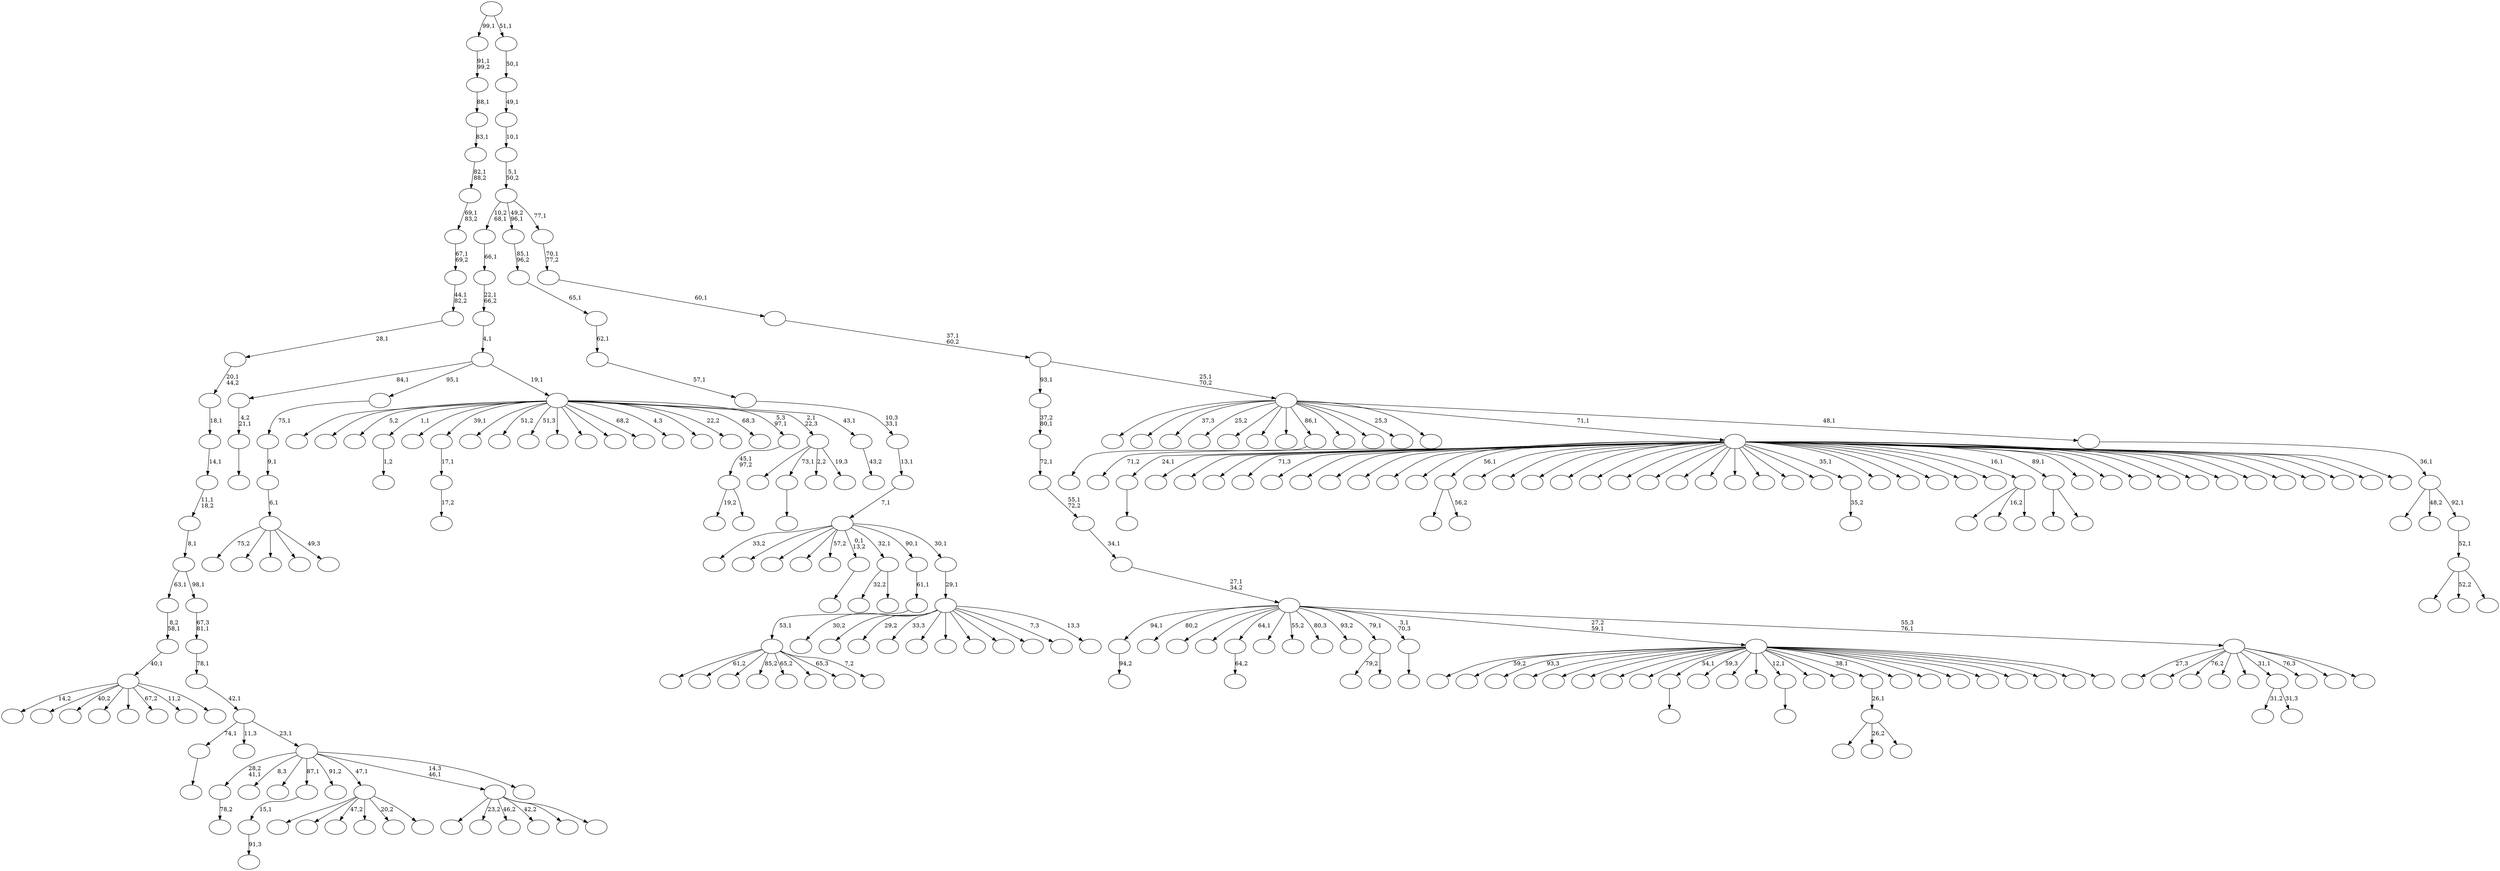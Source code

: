 digraph T {
	300 [label=""]
	299 [label=""]
	298 [label=""]
	297 [label=""]
	296 [label=""]
	295 [label=""]
	294 [label=""]
	293 [label=""]
	292 [label=""]
	291 [label=""]
	290 [label=""]
	289 [label=""]
	288 [label=""]
	287 [label=""]
	286 [label=""]
	285 [label=""]
	284 [label=""]
	283 [label=""]
	282 [label=""]
	281 [label=""]
	280 [label=""]
	279 [label=""]
	278 [label=""]
	277 [label=""]
	276 [label=""]
	275 [label=""]
	274 [label=""]
	273 [label=""]
	272 [label=""]
	271 [label=""]
	270 [label=""]
	269 [label=""]
	268 [label=""]
	267 [label=""]
	266 [label=""]
	265 [label=""]
	264 [label=""]
	263 [label=""]
	262 [label=""]
	261 [label=""]
	260 [label=""]
	259 [label=""]
	258 [label=""]
	257 [label=""]
	256 [label=""]
	255 [label=""]
	254 [label=""]
	253 [label=""]
	252 [label=""]
	251 [label=""]
	250 [label=""]
	249 [label=""]
	248 [label=""]
	247 [label=""]
	246 [label=""]
	245 [label=""]
	244 [label=""]
	243 [label=""]
	242 [label=""]
	241 [label=""]
	240 [label=""]
	239 [label=""]
	238 [label=""]
	237 [label=""]
	236 [label=""]
	235 [label=""]
	234 [label=""]
	233 [label=""]
	232 [label=""]
	231 [label=""]
	230 [label=""]
	229 [label=""]
	228 [label=""]
	227 [label=""]
	226 [label=""]
	225 [label=""]
	224 [label=""]
	223 [label=""]
	222 [label=""]
	221 [label=""]
	220 [label=""]
	219 [label=""]
	218 [label=""]
	217 [label=""]
	216 [label=""]
	215 [label=""]
	214 [label=""]
	213 [label=""]
	212 [label=""]
	211 [label=""]
	210 [label=""]
	209 [label=""]
	208 [label=""]
	207 [label=""]
	206 [label=""]
	205 [label=""]
	204 [label=""]
	203 [label=""]
	202 [label=""]
	201 [label=""]
	200 [label=""]
	199 [label=""]
	198 [label=""]
	197 [label=""]
	196 [label=""]
	195 [label=""]
	194 [label=""]
	193 [label=""]
	192 [label=""]
	191 [label=""]
	190 [label=""]
	189 [label=""]
	188 [label=""]
	187 [label=""]
	186 [label=""]
	185 [label=""]
	184 [label=""]
	183 [label=""]
	182 [label=""]
	181 [label=""]
	180 [label=""]
	179 [label=""]
	178 [label=""]
	177 [label=""]
	176 [label=""]
	175 [label=""]
	174 [label=""]
	173 [label=""]
	172 [label=""]
	171 [label=""]
	170 [label=""]
	169 [label=""]
	168 [label=""]
	167 [label=""]
	166 [label=""]
	165 [label=""]
	164 [label=""]
	163 [label=""]
	162 [label=""]
	161 [label=""]
	160 [label=""]
	159 [label=""]
	158 [label=""]
	157 [label=""]
	156 [label=""]
	155 [label=""]
	154 [label=""]
	153 [label=""]
	152 [label=""]
	151 [label=""]
	150 [label=""]
	149 [label=""]
	148 [label=""]
	147 [label=""]
	146 [label=""]
	145 [label=""]
	144 [label=""]
	143 [label=""]
	142 [label=""]
	141 [label=""]
	140 [label=""]
	139 [label=""]
	138 [label=""]
	137 [label=""]
	136 [label=""]
	135 [label=""]
	134 [label=""]
	133 [label=""]
	132 [label=""]
	131 [label=""]
	130 [label=""]
	129 [label=""]
	128 [label=""]
	127 [label=""]
	126 [label=""]
	125 [label=""]
	124 [label=""]
	123 [label=""]
	122 [label=""]
	121 [label=""]
	120 [label=""]
	119 [label=""]
	118 [label=""]
	117 [label=""]
	116 [label=""]
	115 [label=""]
	114 [label=""]
	113 [label=""]
	112 [label=""]
	111 [label=""]
	110 [label=""]
	109 [label=""]
	108 [label=""]
	107 [label=""]
	106 [label=""]
	105 [label=""]
	104 [label=""]
	103 [label=""]
	102 [label=""]
	101 [label=""]
	100 [label=""]
	99 [label=""]
	98 [label=""]
	97 [label=""]
	96 [label=""]
	95 [label=""]
	94 [label=""]
	93 [label=""]
	92 [label=""]
	91 [label=""]
	90 [label=""]
	89 [label=""]
	88 [label=""]
	87 [label=""]
	86 [label=""]
	85 [label=""]
	84 [label=""]
	83 [label=""]
	82 [label=""]
	81 [label=""]
	80 [label=""]
	79 [label=""]
	78 [label=""]
	77 [label=""]
	76 [label=""]
	75 [label=""]
	74 [label=""]
	73 [label=""]
	72 [label=""]
	71 [label=""]
	70 [label=""]
	69 [label=""]
	68 [label=""]
	67 [label=""]
	66 [label=""]
	65 [label=""]
	64 [label=""]
	63 [label=""]
	62 [label=""]
	61 [label=""]
	60 [label=""]
	59 [label=""]
	58 [label=""]
	57 [label=""]
	56 [label=""]
	55 [label=""]
	54 [label=""]
	53 [label=""]
	52 [label=""]
	51 [label=""]
	50 [label=""]
	49 [label=""]
	48 [label=""]
	47 [label=""]
	46 [label=""]
	45 [label=""]
	44 [label=""]
	43 [label=""]
	42 [label=""]
	41 [label=""]
	40 [label=""]
	39 [label=""]
	38 [label=""]
	37 [label=""]
	36 [label=""]
	35 [label=""]
	34 [label=""]
	33 [label=""]
	32 [label=""]
	31 [label=""]
	30 [label=""]
	29 [label=""]
	28 [label=""]
	27 [label=""]
	26 [label=""]
	25 [label=""]
	24 [label=""]
	23 [label=""]
	22 [label=""]
	21 [label=""]
	20 [label=""]
	19 [label=""]
	18 [label=""]
	17 [label=""]
	16 [label=""]
	15 [label=""]
	14 [label=""]
	13 [label=""]
	12 [label=""]
	11 [label=""]
	10 [label=""]
	9 [label=""]
	8 [label=""]
	7 [label=""]
	6 [label=""]
	5 [label=""]
	4 [label=""]
	3 [label=""]
	2 [label=""]
	1 [label=""]
	0 [label=""]
	293 -> 294 [label=""]
	287 -> 288 [label="94,2"]
	261 -> 262 [label=""]
	260 -> 261 [label="4,2\n21,1"]
	257 -> 258 [label="78,2"]
	247 -> 248 [label="1,2"]
	245 -> 246 [label="64,2"]
	238 -> 239 [label="17,2"]
	237 -> 238 [label="17,1"]
	224 -> 292 [label=""]
	224 -> 225 [label="56,2"]
	218 -> 219 [label=""]
	197 -> 198 [label=""]
	187 -> 188 [label="91,3"]
	186 -> 187 [label="15,1"]
	181 -> 182 [label=""]
	169 -> 170 [label=""]
	163 -> 164 [label="35,2"]
	154 -> 155 [label=""]
	149 -> 250 [label=""]
	149 -> 152 [label="26,2"]
	149 -> 150 [label=""]
	148 -> 149 [label="26,1"]
	141 -> 142 [label=""]
	124 -> 159 [label=""]
	124 -> 138 [label="16,2"]
	124 -> 125 [label=""]
	122 -> 203 [label=""]
	122 -> 123 [label=""]
	116 -> 241 [label="79,2"]
	116 -> 117 [label=""]
	110 -> 259 [label=""]
	110 -> 209 [label=""]
	110 -> 178 [label="47,2"]
	110 -> 145 [label=""]
	110 -> 140 [label="20,2"]
	110 -> 111 [label=""]
	105 -> 266 [label="75,2"]
	105 -> 242 [label=""]
	105 -> 189 [label=""]
	105 -> 132 [label=""]
	105 -> 106 [label="49,3"]
	104 -> 105 [label="6,1"]
	103 -> 104 [label="9,1"]
	102 -> 103 [label="75,1"]
	99 -> 256 [label="32,2"]
	99 -> 100 [label=""]
	95 -> 296 [label=""]
	95 -> 254 [label="61,2"]
	95 -> 252 [label=""]
	95 -> 222 [label="85,2"]
	95 -> 192 [label="65,2"]
	95 -> 168 [label=""]
	95 -> 165 [label="65,3"]
	95 -> 96 [label="7,2"]
	94 -> 95 [label="53,1"]
	93 -> 94 [label="61,1"]
	91 -> 160 [label="31,2"]
	91 -> 92 [label="31,3"]
	89 -> 291 [label=""]
	89 -> 271 [label="23,2"]
	89 -> 194 [label="46,2"]
	89 -> 139 [label="42,2"]
	89 -> 136 [label=""]
	89 -> 90 [label=""]
	81 -> 283 [label="14,2"]
	81 -> 263 [label=""]
	81 -> 223 [label="40,2"]
	81 -> 208 [label=""]
	81 -> 171 [label=""]
	81 -> 147 [label="67,2"]
	81 -> 128 [label="11,2"]
	81 -> 82 [label=""]
	80 -> 81 [label="40,1"]
	79 -> 80 [label="8,2\n58,1"]
	77 -> 78 [label=""]
	75 -> 253 [label="19,2"]
	75 -> 76 [label=""]
	74 -> 75 [label="45,1\n97,2"]
	71 -> 299 [label=""]
	71 -> 218 [label="73,1"]
	71 -> 84 [label="2,2"]
	71 -> 72 [label="19,3"]
	67 -> 300 [label=""]
	67 -> 297 [label="59,2"]
	67 -> 284 [label="93,3"]
	67 -> 281 [label=""]
	67 -> 279 [label=""]
	67 -> 276 [label=""]
	67 -> 229 [label=""]
	67 -> 212 [label=""]
	67 -> 197 [label="54,1"]
	67 -> 185 [label="59,3"]
	67 -> 173 [label=""]
	67 -> 172 [label=""]
	67 -> 169 [label="12,1"]
	67 -> 158 [label=""]
	67 -> 156 [label=""]
	67 -> 148 [label="38,1"]
	67 -> 146 [label=""]
	67 -> 126 [label=""]
	67 -> 120 [label=""]
	67 -> 115 [label=""]
	67 -> 114 [label=""]
	67 -> 101 [label=""]
	67 -> 86 [label=""]
	67 -> 68 [label=""]
	64 -> 226 [label="27,3"]
	64 -> 200 [label=""]
	64 -> 199 [label="76,2"]
	64 -> 137 [label=""]
	64 -> 134 [label=""]
	64 -> 91 [label="31,1"]
	64 -> 83 [label="76,3"]
	64 -> 73 [label=""]
	64 -> 65 [label=""]
	63 -> 287 [label="94,1"]
	63 -> 286 [label="80,2"]
	63 -> 280 [label=""]
	63 -> 277 [label=""]
	63 -> 245 [label="64,1"]
	63 -> 220 [label=""]
	63 -> 193 [label="55,2"]
	63 -> 162 [label="80,3"]
	63 -> 121 [label="93,2"]
	63 -> 116 [label="79,1"]
	63 -> 77 [label="3,1\n70,3"]
	63 -> 67 [label="27,2\n59,1"]
	63 -> 64 [label="55,3\n76,1"]
	62 -> 63 [label="27,1\n34,2"]
	61 -> 62 [label="34,1"]
	60 -> 61 [label="55,1\n72,2"]
	59 -> 60 [label="72,1"]
	58 -> 59 [label="37,2\n80,1"]
	56 -> 57 [label="43,2"]
	55 -> 298 [label=""]
	55 -> 273 [label=""]
	55 -> 249 [label="5,2"]
	55 -> 247 [label="1,1"]
	55 -> 243 [label=""]
	55 -> 237 [label="39,1"]
	55 -> 236 [label=""]
	55 -> 232 [label="51,2"]
	55 -> 230 [label="51,3"]
	55 -> 221 [label=""]
	55 -> 215 [label=""]
	55 -> 214 [label=""]
	55 -> 190 [label="68,2"]
	55 -> 151 [label="4,3"]
	55 -> 143 [label=""]
	55 -> 135 [label="22,2"]
	55 -> 130 [label="68,3"]
	55 -> 74 [label="5,3\n97,1"]
	55 -> 71 [label="2,1\n22,3"]
	55 -> 56 [label="43,1"]
	54 -> 260 [label="84,1"]
	54 -> 102 [label="95,1"]
	54 -> 55 [label="19,1"]
	53 -> 54 [label="4,1"]
	52 -> 53 [label="22,1\n66,2"]
	51 -> 52 [label="66,1"]
	48 -> 285 [label="30,2"]
	48 -> 275 [label=""]
	48 -> 244 [label="29,2"]
	48 -> 240 [label="33,3"]
	48 -> 196 [label=""]
	48 -> 184 [label=""]
	48 -> 177 [label=""]
	48 -> 144 [label=""]
	48 -> 87 [label=""]
	48 -> 50 [label="7,3"]
	48 -> 49 [label="13,3"]
	47 -> 48 [label="29,1"]
	46 -> 267 [label="33,2"]
	46 -> 235 [label=""]
	46 -> 231 [label=""]
	46 -> 227 [label=""]
	46 -> 211 [label="57,2"]
	46 -> 141 [label="0,1\n13,2"]
	46 -> 99 [label="32,1"]
	46 -> 93 [label="90,1"]
	46 -> 47 [label="30,1"]
	45 -> 46 [label="7,1"]
	44 -> 45 [label="13,1"]
	43 -> 44 [label="10,3\n33,1"]
	42 -> 43 [label="57,1"]
	41 -> 42 [label="62,1"]
	40 -> 41 [label="65,1"]
	39 -> 40 [label="85,1\n96,2"]
	36 -> 257 [label="28,2\n41,1"]
	36 -> 206 [label="8,3"]
	36 -> 195 [label=""]
	36 -> 186 [label="87,1"]
	36 -> 180 [label="91,2"]
	36 -> 110 [label="47,1"]
	36 -> 89 [label="14,3\n46,1"]
	36 -> 37 [label=""]
	35 -> 181 [label="74,1"]
	35 -> 119 [label="11,3"]
	35 -> 36 [label="23,1"]
	34 -> 35 [label="42,1"]
	33 -> 34 [label="78,1"]
	32 -> 33 [label="67,3\n81,1"]
	31 -> 79 [label="63,1"]
	31 -> 32 [label="98,1"]
	30 -> 31 [label="8,1"]
	29 -> 30 [label="11,1\n18,2"]
	28 -> 29 [label="14,1"]
	27 -> 28 [label="18,1"]
	26 -> 27 [label="20,1\n44,2"]
	25 -> 26 [label="28,1"]
	24 -> 25 [label="44,1\n82,2"]
	23 -> 24 [label="67,1\n69,2"]
	22 -> 23 [label="69,1\n83,2"]
	21 -> 22 [label="82,1\n88,2"]
	20 -> 21 [label="83,1"]
	19 -> 20 [label="88,1"]
	18 -> 19 [label="91,1\n99,2"]
	16 -> 295 [label="71,2"]
	16 -> 293 [label="24,1"]
	16 -> 289 [label=""]
	16 -> 282 [label=""]
	16 -> 278 [label=""]
	16 -> 268 [label="71,3"]
	16 -> 265 [label=""]
	16 -> 264 [label=""]
	16 -> 255 [label=""]
	16 -> 234 [label=""]
	16 -> 233 [label=""]
	16 -> 228 [label=""]
	16 -> 224 [label="56,1"]
	16 -> 217 [label=""]
	16 -> 216 [label=""]
	16 -> 213 [label=""]
	16 -> 210 [label=""]
	16 -> 207 [label=""]
	16 -> 205 [label=""]
	16 -> 204 [label=""]
	16 -> 202 [label=""]
	16 -> 191 [label=""]
	16 -> 179 [label=""]
	16 -> 176 [label=""]
	16 -> 167 [label=""]
	16 -> 166 [label=""]
	16 -> 163 [label="35,1"]
	16 -> 161 [label=""]
	16 -> 157 [label=""]
	16 -> 133 [label=""]
	16 -> 131 [label=""]
	16 -> 129 [label=""]
	16 -> 124 [label="16,1"]
	16 -> 122 [label="89,1"]
	16 -> 118 [label=""]
	16 -> 113 [label=""]
	16 -> 112 [label=""]
	16 -> 108 [label=""]
	16 -> 107 [label=""]
	16 -> 98 [label=""]
	16 -> 97 [label=""]
	16 -> 85 [label=""]
	16 -> 70 [label=""]
	16 -> 69 [label=""]
	16 -> 38 [label=""]
	16 -> 17 [label=""]
	14 -> 290 [label=""]
	14 -> 153 [label="52,2"]
	14 -> 15 [label=""]
	13 -> 14 [label="52,1"]
	12 -> 269 [label=""]
	12 -> 175 [label="48,2"]
	12 -> 13 [label="92,1"]
	11 -> 12 [label="36,1"]
	10 -> 274 [label=""]
	10 -> 272 [label=""]
	10 -> 270 [label="37,3"]
	10 -> 251 [label="25,2"]
	10 -> 201 [label=""]
	10 -> 183 [label=""]
	10 -> 174 [label=""]
	10 -> 154 [label="86,1"]
	10 -> 127 [label=""]
	10 -> 109 [label=""]
	10 -> 88 [label="25,3"]
	10 -> 66 [label=""]
	10 -> 16 [label="71,1"]
	10 -> 11 [label="48,1"]
	9 -> 58 [label="93,1"]
	9 -> 10 [label="25,1\n70,2"]
	8 -> 9 [label="37,1\n60,2"]
	7 -> 8 [label="60,1"]
	6 -> 7 [label="70,1\n77,2"]
	5 -> 51 [label="10,2\n68,1"]
	5 -> 39 [label="49,2\n96,1"]
	5 -> 6 [label="77,1"]
	4 -> 5 [label="5,1\n50,2"]
	3 -> 4 [label="10,1"]
	2 -> 3 [label="49,1"]
	1 -> 2 [label="50,1"]
	0 -> 18 [label="99,1"]
	0 -> 1 [label="51,1"]
}
